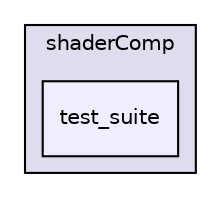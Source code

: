 digraph "shaderComp/test_suite" {
  compound=true
  node [ fontsize="10", fontname="Helvetica"];
  edge [ labelfontsize="10", labelfontname="Helvetica"];
  subgraph clusterdir_8fa961d1968e2121267882b511ca7dd2 {
    graph [ bgcolor="#ddddee", pencolor="black", label="shaderComp" fontname="Helvetica", fontsize="10", URL="dir_8fa961d1968e2121267882b511ca7dd2.html"]
  dir_b6b5dbfbbd9036ee773dbe37588a8390 [shape=box, label="test_suite", style="filled", fillcolor="#eeeeff", pencolor="black", URL="dir_b6b5dbfbbd9036ee773dbe37588a8390.html"];
  }
}
